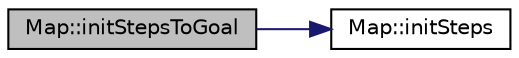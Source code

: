 digraph "Map::initStepsToGoal"
{
 // LATEX_PDF_SIZE
  edge [fontname="Helvetica",fontsize="10",labelfontname="Helvetica",labelfontsize="10"];
  node [fontname="Helvetica",fontsize="10",shape=record];
  rankdir="LR";
  Node1 [label="Map::initStepsToGoal",height=0.2,width=0.4,color="black", fillcolor="grey75", style="filled", fontcolor="black",tooltip=" "];
  Node1 -> Node2 [color="midnightblue",fontsize="10",style="solid",fontname="Helvetica"];
  Node2 [label="Map::initSteps",height=0.2,width=0.4,color="black", fillcolor="white", style="filled",URL="$classMap.html#a33a9bb43d595e426d72f2be14a5d433b",tooltip=" "];
}
